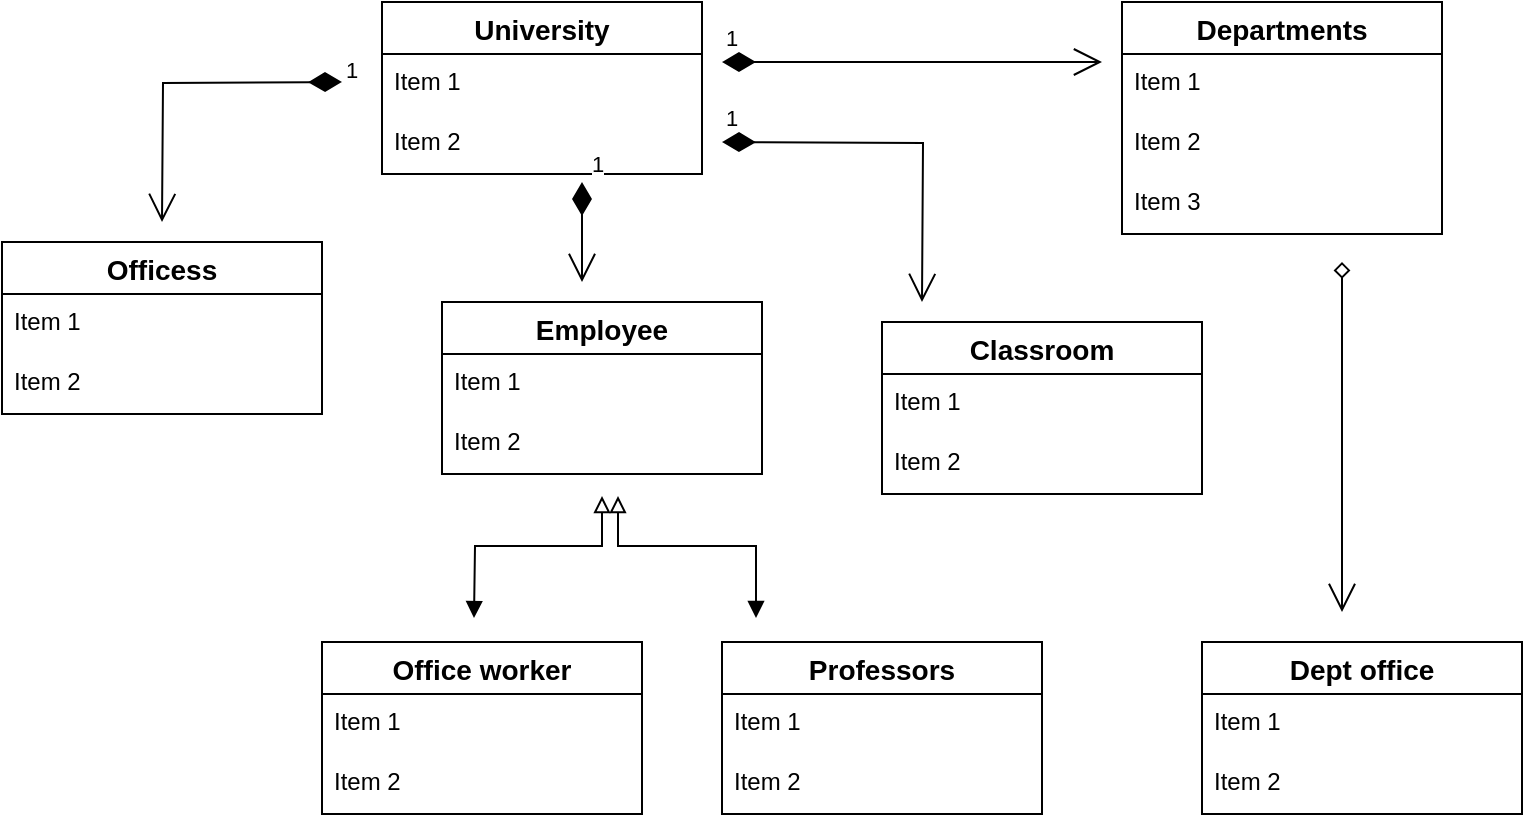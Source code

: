 <mxfile version="18.0.2" type="github"><diagram id="8TwhhyrfB4QJNGxm1pDI" name="Page-1"><mxGraphModel dx="841" dy="482" grid="1" gridSize="3" guides="1" tooltips="1" connect="1" arrows="1" fold="1" page="1" pageScale="1" pageWidth="827" pageHeight="1169" math="0" shadow="0"><root><mxCell id="0"/><mxCell id="1" parent="0"/><mxCell id="olhDcJHL2xgBwOzNrrEp-7" value="University" style="swimlane;fontStyle=1;childLayout=stackLayout;horizontal=1;startSize=26;horizontalStack=0;resizeParent=1;resizeParentMax=0;resizeLast=0;collapsible=1;marginBottom=0;align=center;fontSize=14;" vertex="1" parent="1"><mxGeometry x="230" y="40" width="160" height="86" as="geometry"/></mxCell><mxCell id="olhDcJHL2xgBwOzNrrEp-12" value="Item 1" style="text;strokeColor=none;fillColor=none;spacingLeft=4;spacingRight=4;overflow=hidden;rotatable=0;points=[[0,0.5],[1,0.5]];portConstraint=eastwest;fontSize=12;" vertex="1" parent="olhDcJHL2xgBwOzNrrEp-7"><mxGeometry y="26" width="160" height="30" as="geometry"/></mxCell><mxCell id="olhDcJHL2xgBwOzNrrEp-9" value="Item 2" style="text;strokeColor=none;fillColor=none;spacingLeft=4;spacingRight=4;overflow=hidden;rotatable=0;points=[[0,0.5],[1,0.5]];portConstraint=eastwest;fontSize=12;" vertex="1" parent="olhDcJHL2xgBwOzNrrEp-7"><mxGeometry y="56" width="160" height="30" as="geometry"/></mxCell><mxCell id="olhDcJHL2xgBwOzNrrEp-13" value="1" style="endArrow=open;html=1;endSize=12;startArrow=diamondThin;startSize=14;startFill=1;edgeStyle=orthogonalEdgeStyle;align=left;verticalAlign=bottom;rounded=0;" edge="1" parent="1"><mxGeometry x="-1" y="3" relative="1" as="geometry"><mxPoint x="210" y="80" as="sourcePoint"/><mxPoint x="120" y="150" as="targetPoint"/></mxGeometry></mxCell><mxCell id="olhDcJHL2xgBwOzNrrEp-14" value="Officess" style="swimlane;fontStyle=1;childLayout=stackLayout;horizontal=1;startSize=26;horizontalStack=0;resizeParent=1;resizeParentMax=0;resizeLast=0;collapsible=1;marginBottom=0;align=center;fontSize=14;" vertex="1" parent="1"><mxGeometry x="40" y="160" width="160" height="86" as="geometry"/></mxCell><mxCell id="olhDcJHL2xgBwOzNrrEp-15" value="Item 1" style="text;strokeColor=none;fillColor=none;spacingLeft=4;spacingRight=4;overflow=hidden;rotatable=0;points=[[0,0.5],[1,0.5]];portConstraint=eastwest;fontSize=12;" vertex="1" parent="olhDcJHL2xgBwOzNrrEp-14"><mxGeometry y="26" width="160" height="30" as="geometry"/></mxCell><mxCell id="olhDcJHL2xgBwOzNrrEp-16" value="Item 2" style="text;strokeColor=none;fillColor=none;spacingLeft=4;spacingRight=4;overflow=hidden;rotatable=0;points=[[0,0.5],[1,0.5]];portConstraint=eastwest;fontSize=12;" vertex="1" parent="olhDcJHL2xgBwOzNrrEp-14"><mxGeometry y="56" width="160" height="30" as="geometry"/></mxCell><mxCell id="olhDcJHL2xgBwOzNrrEp-19" value="Office worker" style="swimlane;fontStyle=1;childLayout=stackLayout;horizontal=1;startSize=26;horizontalStack=0;resizeParent=1;resizeParentMax=0;resizeLast=0;collapsible=1;marginBottom=0;align=center;fontSize=14;" vertex="1" parent="1"><mxGeometry x="200" y="360" width="160" height="86" as="geometry"/></mxCell><mxCell id="olhDcJHL2xgBwOzNrrEp-20" value="Item 1" style="text;strokeColor=none;fillColor=none;spacingLeft=4;spacingRight=4;overflow=hidden;rotatable=0;points=[[0,0.5],[1,0.5]];portConstraint=eastwest;fontSize=12;" vertex="1" parent="olhDcJHL2xgBwOzNrrEp-19"><mxGeometry y="26" width="160" height="30" as="geometry"/></mxCell><mxCell id="olhDcJHL2xgBwOzNrrEp-21" value="Item 2" style="text;strokeColor=none;fillColor=none;spacingLeft=4;spacingRight=4;overflow=hidden;rotatable=0;points=[[0,0.5],[1,0.5]];portConstraint=eastwest;fontSize=12;" vertex="1" parent="olhDcJHL2xgBwOzNrrEp-19"><mxGeometry y="56" width="160" height="30" as="geometry"/></mxCell><mxCell id="olhDcJHL2xgBwOzNrrEp-23" value="Professors" style="swimlane;fontStyle=1;childLayout=stackLayout;horizontal=1;startSize=26;horizontalStack=0;resizeParent=1;resizeParentMax=0;resizeLast=0;collapsible=1;marginBottom=0;align=center;fontSize=14;" vertex="1" parent="1"><mxGeometry x="400" y="360" width="160" height="86" as="geometry"/></mxCell><mxCell id="olhDcJHL2xgBwOzNrrEp-24" value="Item 1" style="text;strokeColor=none;fillColor=none;spacingLeft=4;spacingRight=4;overflow=hidden;rotatable=0;points=[[0,0.5],[1,0.5]];portConstraint=eastwest;fontSize=12;" vertex="1" parent="olhDcJHL2xgBwOzNrrEp-23"><mxGeometry y="26" width="160" height="30" as="geometry"/></mxCell><mxCell id="olhDcJHL2xgBwOzNrrEp-25" value="Item 2" style="text;strokeColor=none;fillColor=none;spacingLeft=4;spacingRight=4;overflow=hidden;rotatable=0;points=[[0,0.5],[1,0.5]];portConstraint=eastwest;fontSize=12;" vertex="1" parent="olhDcJHL2xgBwOzNrrEp-23"><mxGeometry y="56" width="160" height="30" as="geometry"/></mxCell><mxCell id="olhDcJHL2xgBwOzNrrEp-27" value="Dept office" style="swimlane;fontStyle=1;childLayout=stackLayout;horizontal=1;startSize=26;horizontalStack=0;resizeParent=1;resizeParentMax=0;resizeLast=0;collapsible=1;marginBottom=0;align=center;fontSize=14;" vertex="1" parent="1"><mxGeometry x="640" y="360" width="160" height="86" as="geometry"/></mxCell><mxCell id="olhDcJHL2xgBwOzNrrEp-28" value="Item 1" style="text;strokeColor=none;fillColor=none;spacingLeft=4;spacingRight=4;overflow=hidden;rotatable=0;points=[[0,0.5],[1,0.5]];portConstraint=eastwest;fontSize=12;" vertex="1" parent="olhDcJHL2xgBwOzNrrEp-27"><mxGeometry y="26" width="160" height="30" as="geometry"/></mxCell><mxCell id="olhDcJHL2xgBwOzNrrEp-29" value="Item 2" style="text;strokeColor=none;fillColor=none;spacingLeft=4;spacingRight=4;overflow=hidden;rotatable=0;points=[[0,0.5],[1,0.5]];portConstraint=eastwest;fontSize=12;" vertex="1" parent="olhDcJHL2xgBwOzNrrEp-27"><mxGeometry y="56" width="160" height="30" as="geometry"/></mxCell><mxCell id="olhDcJHL2xgBwOzNrrEp-31" value="Departments" style="swimlane;fontStyle=1;childLayout=stackLayout;horizontal=1;startSize=26;horizontalStack=0;resizeParent=1;resizeParentMax=0;resizeLast=0;collapsible=1;marginBottom=0;align=center;fontSize=14;" vertex="1" parent="1"><mxGeometry x="600" y="40" width="160" height="116" as="geometry"/></mxCell><mxCell id="olhDcJHL2xgBwOzNrrEp-32" value="Item 1" style="text;strokeColor=none;fillColor=none;spacingLeft=4;spacingRight=4;overflow=hidden;rotatable=0;points=[[0,0.5],[1,0.5]];portConstraint=eastwest;fontSize=12;" vertex="1" parent="olhDcJHL2xgBwOzNrrEp-31"><mxGeometry y="26" width="160" height="30" as="geometry"/></mxCell><mxCell id="olhDcJHL2xgBwOzNrrEp-33" value="Item 2" style="text;strokeColor=none;fillColor=none;spacingLeft=4;spacingRight=4;overflow=hidden;rotatable=0;points=[[0,0.5],[1,0.5]];portConstraint=eastwest;fontSize=12;" vertex="1" parent="olhDcJHL2xgBwOzNrrEp-31"><mxGeometry y="56" width="160" height="30" as="geometry"/></mxCell><mxCell id="olhDcJHL2xgBwOzNrrEp-34" value="Item 3" style="text;strokeColor=none;fillColor=none;spacingLeft=4;spacingRight=4;overflow=hidden;rotatable=0;points=[[0,0.5],[1,0.5]];portConstraint=eastwest;fontSize=12;" vertex="1" parent="olhDcJHL2xgBwOzNrrEp-31"><mxGeometry y="86" width="160" height="30" as="geometry"/></mxCell><mxCell id="olhDcJHL2xgBwOzNrrEp-52" value="" style="edgeStyle=orthogonalEdgeStyle;rounded=0;orthogonalLoop=1;jettySize=auto;html=1;startArrow=block;startFill=0;endArrow=block;endFill=1;sourcePerimeterSpacing=11;targetPerimeterSpacing=21;" edge="1" parent="1" source="olhDcJHL2xgBwOzNrrEp-37"><mxGeometry relative="1" as="geometry"><mxPoint x="417" y="348" as="targetPoint"/><Array as="points"><mxPoint x="348" y="312"/><mxPoint x="417" y="312"/></Array></mxGeometry></mxCell><mxCell id="olhDcJHL2xgBwOzNrrEp-53" value="" style="edgeStyle=orthogonalEdgeStyle;rounded=0;orthogonalLoop=1;jettySize=auto;html=1;startArrow=block;startFill=0;endArrow=block;endFill=1;sourcePerimeterSpacing=11;targetPerimeterSpacing=21;" edge="1" parent="1" source="olhDcJHL2xgBwOzNrrEp-37"><mxGeometry relative="1" as="geometry"><mxPoint x="276" y="348" as="targetPoint"/></mxGeometry></mxCell><mxCell id="olhDcJHL2xgBwOzNrrEp-37" value="Employee" style="swimlane;fontStyle=1;childLayout=stackLayout;horizontal=1;startSize=26;horizontalStack=0;resizeParent=1;resizeParentMax=0;resizeLast=0;collapsible=1;marginBottom=0;align=center;fontSize=14;" vertex="1" parent="1"><mxGeometry x="260" y="190" width="160" height="86" as="geometry"/></mxCell><mxCell id="olhDcJHL2xgBwOzNrrEp-38" value="Item 1" style="text;strokeColor=none;fillColor=none;spacingLeft=4;spacingRight=4;overflow=hidden;rotatable=0;points=[[0,0.5],[1,0.5]];portConstraint=eastwest;fontSize=12;" vertex="1" parent="olhDcJHL2xgBwOzNrrEp-37"><mxGeometry y="26" width="160" height="30" as="geometry"/></mxCell><mxCell id="olhDcJHL2xgBwOzNrrEp-39" value="Item 2" style="text;strokeColor=none;fillColor=none;spacingLeft=4;spacingRight=4;overflow=hidden;rotatable=0;points=[[0,0.5],[1,0.5]];portConstraint=eastwest;fontSize=12;" vertex="1" parent="olhDcJHL2xgBwOzNrrEp-37"><mxGeometry y="56" width="160" height="30" as="geometry"/></mxCell><mxCell id="olhDcJHL2xgBwOzNrrEp-41" value="Classroom" style="swimlane;fontStyle=1;childLayout=stackLayout;horizontal=1;startSize=26;horizontalStack=0;resizeParent=1;resizeParentMax=0;resizeLast=0;collapsible=1;marginBottom=0;align=center;fontSize=14;" vertex="1" parent="1"><mxGeometry x="480" y="200" width="160" height="86" as="geometry"/></mxCell><mxCell id="olhDcJHL2xgBwOzNrrEp-42" value="Item 1" style="text;strokeColor=none;fillColor=none;spacingLeft=4;spacingRight=4;overflow=hidden;rotatable=0;points=[[0,0.5],[1,0.5]];portConstraint=eastwest;fontSize=12;" vertex="1" parent="olhDcJHL2xgBwOzNrrEp-41"><mxGeometry y="26" width="160" height="30" as="geometry"/></mxCell><mxCell id="olhDcJHL2xgBwOzNrrEp-43" value="Item 2" style="text;strokeColor=none;fillColor=none;spacingLeft=4;spacingRight=4;overflow=hidden;rotatable=0;points=[[0,0.5],[1,0.5]];portConstraint=eastwest;fontSize=12;" vertex="1" parent="olhDcJHL2xgBwOzNrrEp-41"><mxGeometry y="56" width="160" height="30" as="geometry"/></mxCell><mxCell id="olhDcJHL2xgBwOzNrrEp-47" value="1" style="endArrow=open;html=1;endSize=12;startArrow=diamondThin;startSize=14;startFill=1;edgeStyle=orthogonalEdgeStyle;align=left;verticalAlign=bottom;rounded=0;" edge="1" parent="1"><mxGeometry x="-1" y="3" relative="1" as="geometry"><mxPoint x="400" y="110" as="sourcePoint"/><mxPoint x="500" y="190" as="targetPoint"/></mxGeometry></mxCell><mxCell id="olhDcJHL2xgBwOzNrrEp-48" value="1" style="endArrow=open;html=1;endSize=12;startArrow=diamondThin;startSize=14;startFill=1;edgeStyle=orthogonalEdgeStyle;align=left;verticalAlign=bottom;rounded=0;" edge="1" parent="1"><mxGeometry x="-1" y="3" relative="1" as="geometry"><mxPoint x="400" y="70" as="sourcePoint"/><mxPoint x="590" y="70" as="targetPoint"/></mxGeometry></mxCell><mxCell id="olhDcJHL2xgBwOzNrrEp-49" value="1" style="endArrow=open;html=1;endSize=12;startArrow=diamondThin;startSize=14;startFill=1;edgeStyle=orthogonalEdgeStyle;align=left;verticalAlign=bottom;rounded=0;" edge="1" parent="1"><mxGeometry x="-1" y="3" relative="1" as="geometry"><mxPoint x="330" y="130" as="sourcePoint"/><mxPoint x="330" y="180" as="targetPoint"/></mxGeometry></mxCell><mxCell id="olhDcJHL2xgBwOzNrrEp-50" value="" style="endArrow=open;endFill=1;endSize=12;html=1;rounded=0;startArrow=diamond;startFill=0;targetPerimeterSpacing=21;sourcePerimeterSpacing=11;" edge="1" parent="1"><mxGeometry width="160" relative="1" as="geometry"><mxPoint x="710" y="170" as="sourcePoint"/><mxPoint x="710" y="345" as="targetPoint"/></mxGeometry></mxCell></root></mxGraphModel></diagram></mxfile>